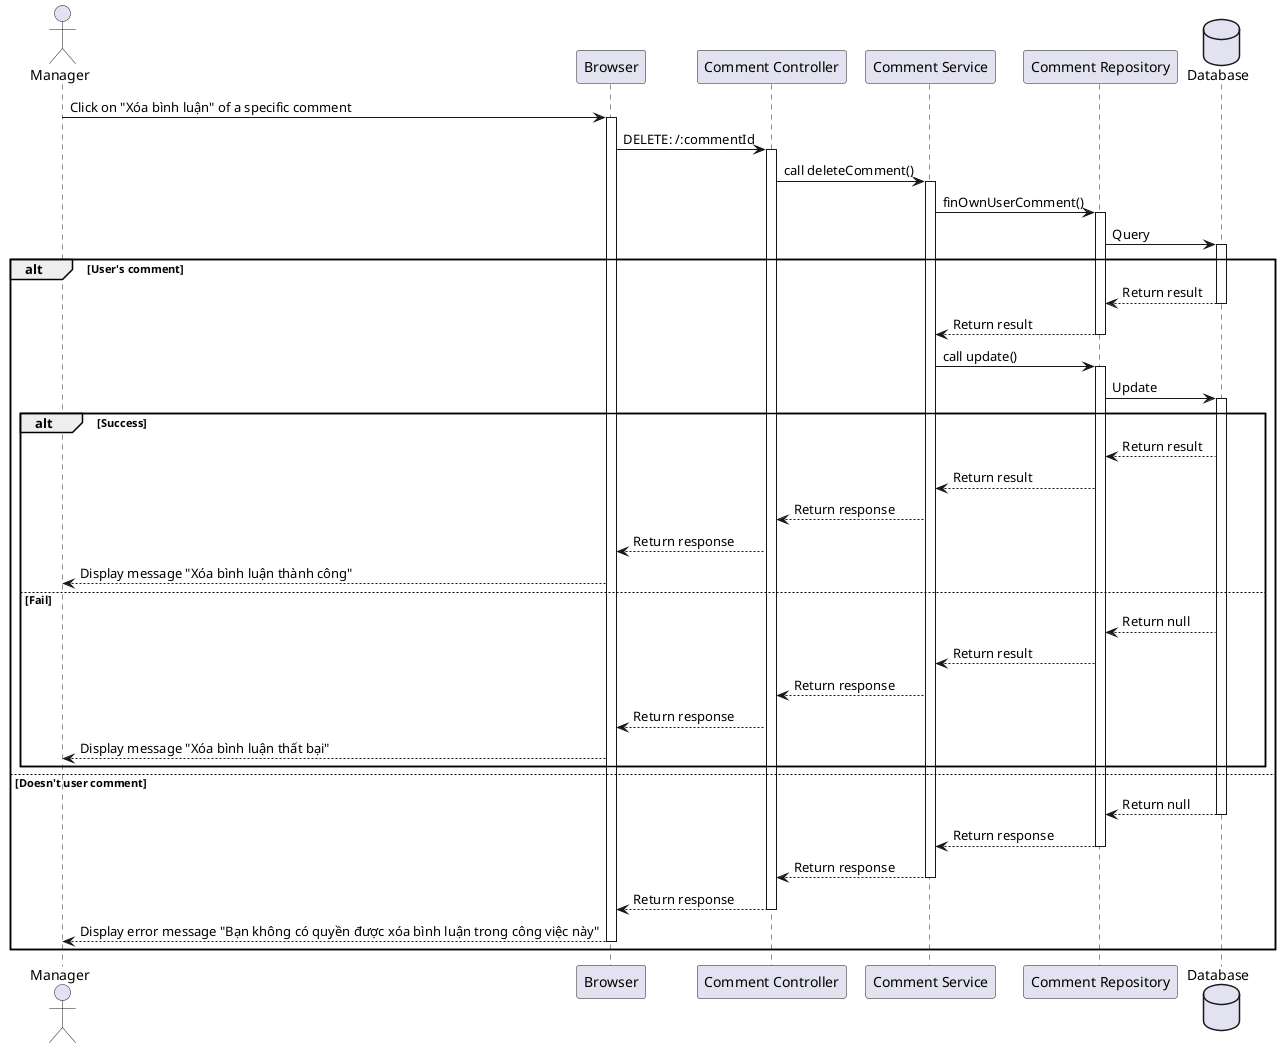 @startuml
actor Manager as user
participant Browser as a
participant "Comment Controller" as b
participant "Comment Service" as c
participant "Comment Repository" as e
database Database as f

user -> a++: Click on "Xóa bình luận" of a specific comment
a -> b++: DELETE: /:commentId
b -> c++: call deleteComment()
c -> e++: finOwnUserComment()
e -> f++: Query
alt User's comment
    f --> e--: Return result
    e --> c--: Return result
    c -> e++: call update()
    e -> f++: Update
    alt Success
        f --> e: Return result
        e --> c: Return result
        c --> b: Return response
        b --> a: Return response
        a --> user: Display message "Xóa bình luận thành công"
    else Fail
         f --> e: Return null
         e --> c: Return result
         c --> b: Return response
         b --> a: Return response
         a --> user: Display message "Xóa bình luận thất bại"
    end
else Doesn't user comment
    f --> e--: Return null
    e --> c--: Return response
    c --> b--: Return response
    b --> a--: Return response
    a --> user--: Display error message "Bạn không có quyền được xóa bình luận trong công việc này"
end
@enduml